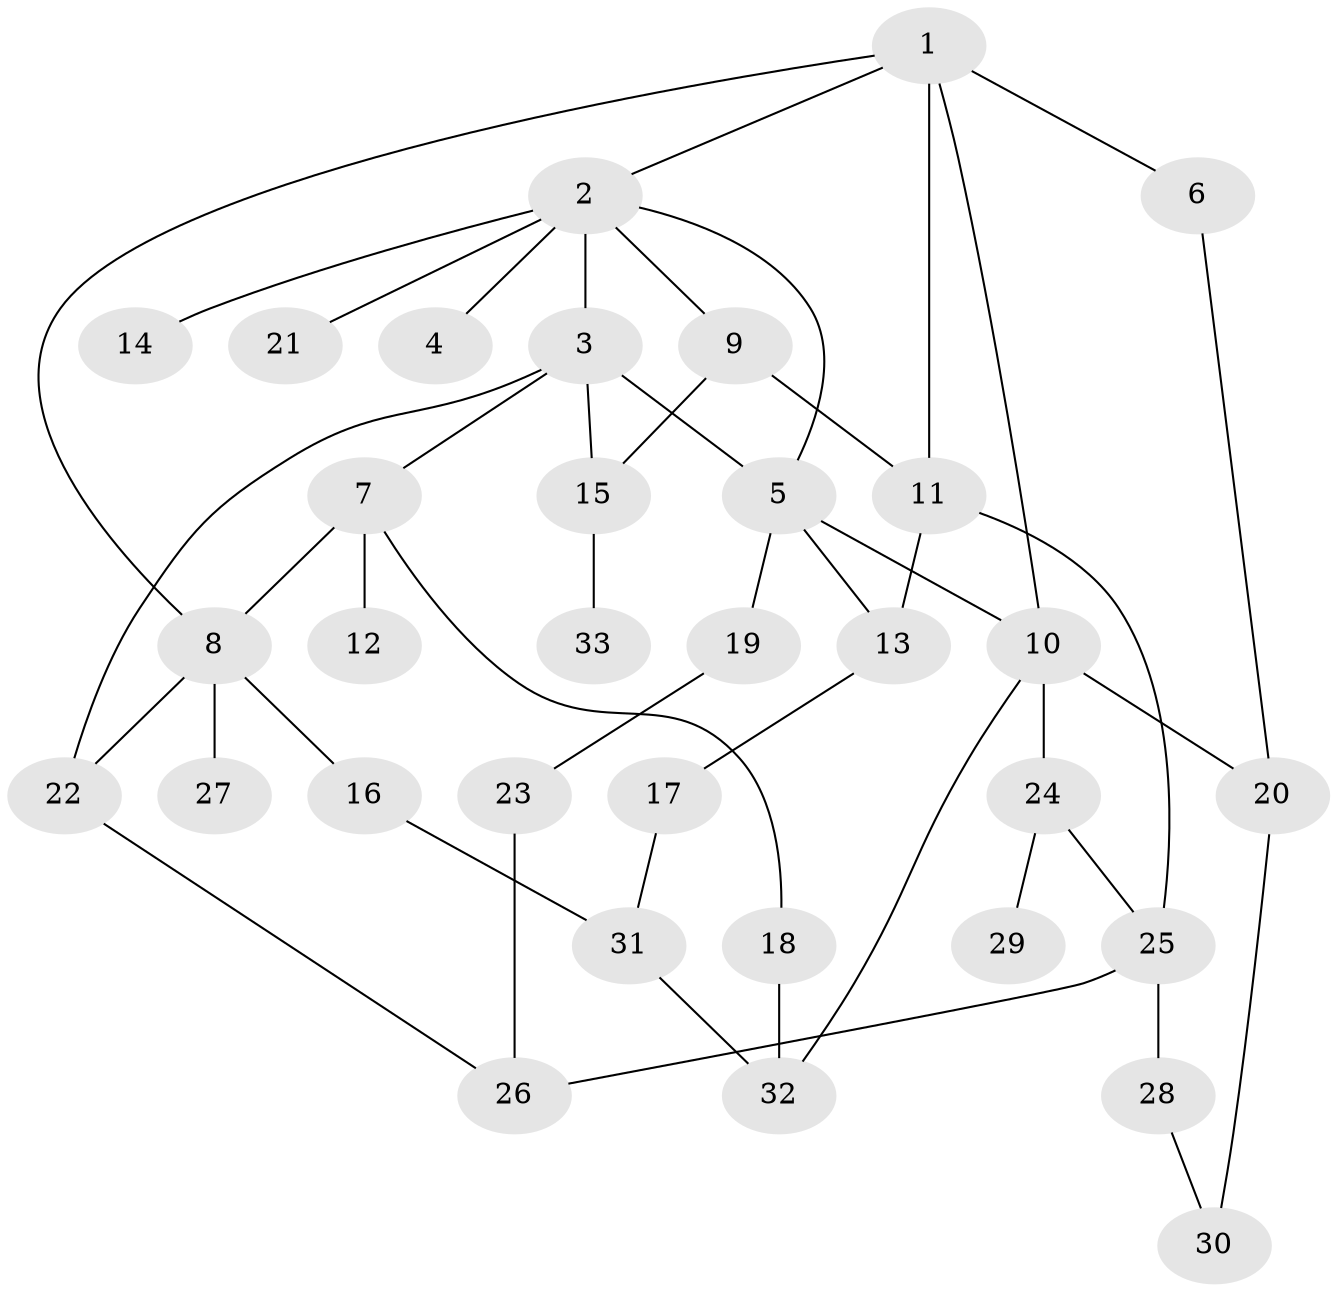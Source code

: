 // original degree distribution, {5: 0.03076923076923077, 8: 0.015384615384615385, 6: 0.046153846153846156, 1: 0.3384615384615385, 2: 0.26153846153846155, 4: 0.09230769230769231, 3: 0.2153846153846154}
// Generated by graph-tools (version 1.1) at 2025/49/03/04/25 22:49:13]
// undirected, 33 vertices, 47 edges
graph export_dot {
  node [color=gray90,style=filled];
  1;
  2;
  3;
  4;
  5;
  6;
  7;
  8;
  9;
  10;
  11;
  12;
  13;
  14;
  15;
  16;
  17;
  18;
  19;
  20;
  21;
  22;
  23;
  24;
  25;
  26;
  27;
  28;
  29;
  30;
  31;
  32;
  33;
  1 -- 2 [weight=1.0];
  1 -- 6 [weight=1.0];
  1 -- 8 [weight=1.0];
  1 -- 10 [weight=1.0];
  1 -- 11 [weight=1.0];
  2 -- 3 [weight=1.0];
  2 -- 4 [weight=1.0];
  2 -- 5 [weight=1.0];
  2 -- 9 [weight=1.0];
  2 -- 14 [weight=1.0];
  2 -- 21 [weight=1.0];
  3 -- 5 [weight=1.0];
  3 -- 7 [weight=1.0];
  3 -- 15 [weight=1.0];
  3 -- 22 [weight=1.0];
  5 -- 10 [weight=1.0];
  5 -- 13 [weight=1.0];
  5 -- 19 [weight=1.0];
  6 -- 20 [weight=1.0];
  7 -- 8 [weight=1.0];
  7 -- 12 [weight=2.0];
  7 -- 18 [weight=1.0];
  8 -- 16 [weight=1.0];
  8 -- 22 [weight=1.0];
  8 -- 27 [weight=1.0];
  9 -- 11 [weight=1.0];
  9 -- 15 [weight=1.0];
  10 -- 20 [weight=1.0];
  10 -- 24 [weight=1.0];
  10 -- 32 [weight=1.0];
  11 -- 13 [weight=1.0];
  11 -- 25 [weight=1.0];
  13 -- 17 [weight=1.0];
  15 -- 33 [weight=1.0];
  16 -- 31 [weight=1.0];
  17 -- 31 [weight=1.0];
  18 -- 32 [weight=1.0];
  19 -- 23 [weight=2.0];
  20 -- 30 [weight=1.0];
  22 -- 26 [weight=1.0];
  23 -- 26 [weight=1.0];
  24 -- 25 [weight=1.0];
  24 -- 29 [weight=1.0];
  25 -- 26 [weight=1.0];
  25 -- 28 [weight=1.0];
  28 -- 30 [weight=1.0];
  31 -- 32 [weight=1.0];
}
